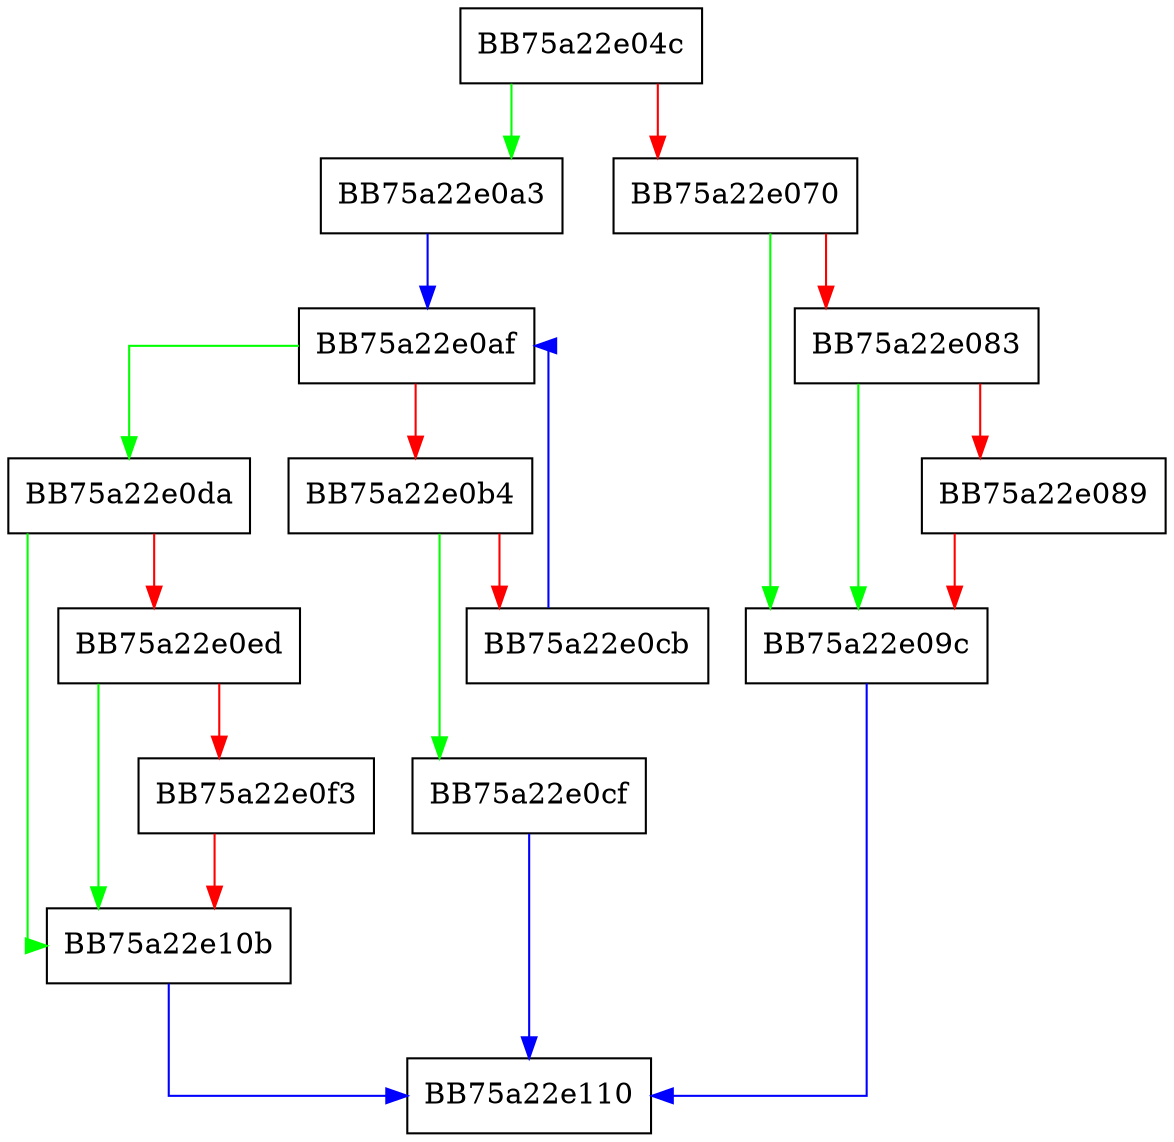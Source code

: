 digraph GetFsHardeningItemTypeFromName {
  node [shape="box"];
  graph [splines=ortho];
  BB75a22e04c -> BB75a22e0a3 [color="green"];
  BB75a22e04c -> BB75a22e070 [color="red"];
  BB75a22e070 -> BB75a22e09c [color="green"];
  BB75a22e070 -> BB75a22e083 [color="red"];
  BB75a22e083 -> BB75a22e09c [color="green"];
  BB75a22e083 -> BB75a22e089 [color="red"];
  BB75a22e089 -> BB75a22e09c [color="red"];
  BB75a22e09c -> BB75a22e110 [color="blue"];
  BB75a22e0a3 -> BB75a22e0af [color="blue"];
  BB75a22e0af -> BB75a22e0da [color="green"];
  BB75a22e0af -> BB75a22e0b4 [color="red"];
  BB75a22e0b4 -> BB75a22e0cf [color="green"];
  BB75a22e0b4 -> BB75a22e0cb [color="red"];
  BB75a22e0cb -> BB75a22e0af [color="blue"];
  BB75a22e0cf -> BB75a22e110 [color="blue"];
  BB75a22e0da -> BB75a22e10b [color="green"];
  BB75a22e0da -> BB75a22e0ed [color="red"];
  BB75a22e0ed -> BB75a22e10b [color="green"];
  BB75a22e0ed -> BB75a22e0f3 [color="red"];
  BB75a22e0f3 -> BB75a22e10b [color="red"];
  BB75a22e10b -> BB75a22e110 [color="blue"];
}